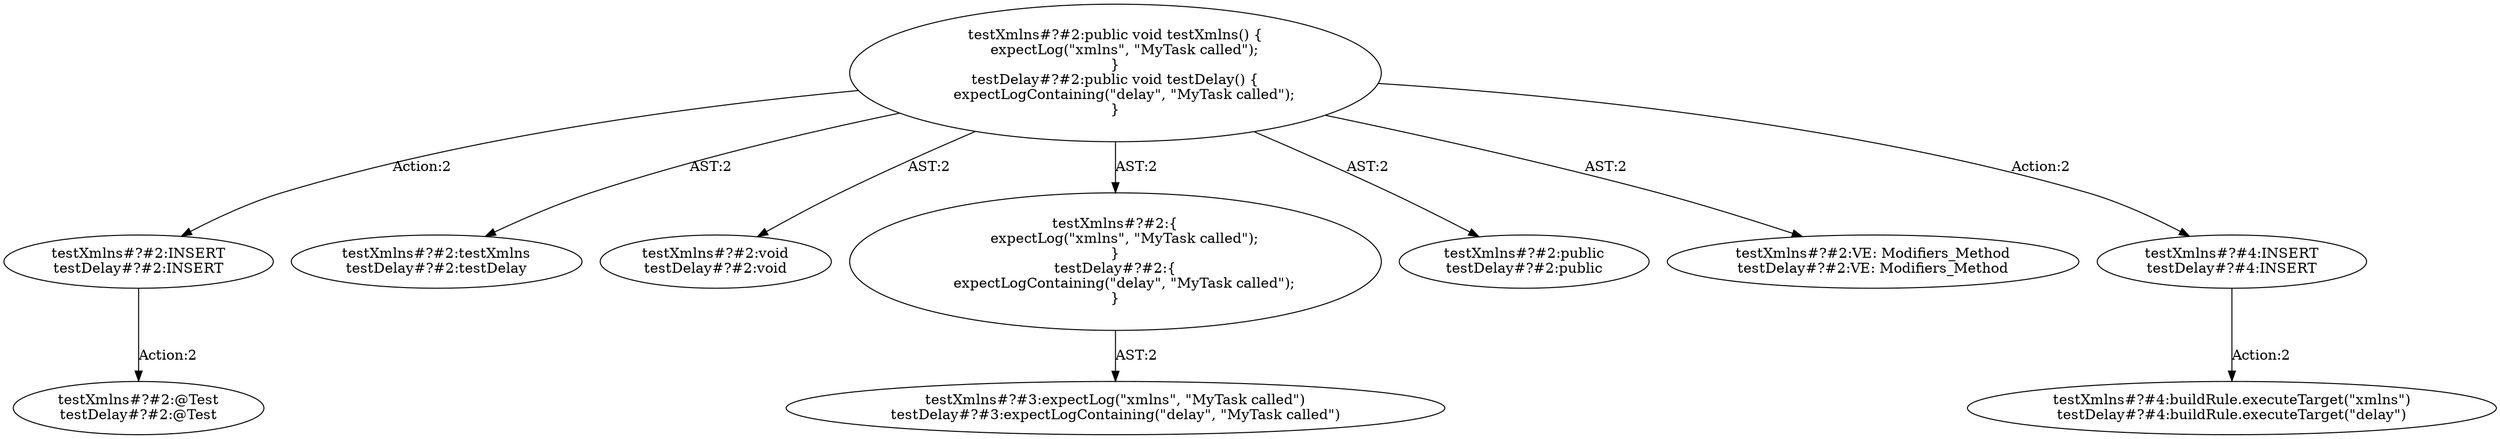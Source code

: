 digraph "Pattern" {
0 [label="testXmlns#?#2:INSERT
testDelay#?#2:INSERT" shape=ellipse]
1 [label="testXmlns#?#2:public void testXmlns() \{
    expectLog(\"xmlns\", \"MyTask called\");
\}
testDelay#?#2:public void testDelay() \{
    expectLogContaining(\"delay\", \"MyTask called\");
\}" shape=ellipse]
2 [label="testXmlns#?#2:testXmlns
testDelay#?#2:testDelay" shape=ellipse]
3 [label="testXmlns#?#2:void
testDelay#?#2:void" shape=ellipse]
4 [label="testXmlns#?#2:\{
    expectLog(\"xmlns\", \"MyTask called\");
\}
testDelay#?#2:\{
    expectLogContaining(\"delay\", \"MyTask called\");
\}" shape=ellipse]
5 [label="testXmlns#?#3:expectLog(\"xmlns\", \"MyTask called\")
testDelay#?#3:expectLogContaining(\"delay\", \"MyTask called\")" shape=ellipse]
6 [label="testXmlns#?#2:public
testDelay#?#2:public" shape=ellipse]
7 [label="testXmlns#?#2:VE: Modifiers_Method
testDelay#?#2:VE: Modifiers_Method" shape=ellipse]
8 [label="testXmlns#?#4:INSERT
testDelay#?#4:INSERT" shape=ellipse]
9 [label="testXmlns#?#4:buildRule.executeTarget(\"xmlns\")
testDelay#?#4:buildRule.executeTarget(\"delay\")" shape=ellipse]
10 [label="testXmlns#?#2:@Test
testDelay#?#2:@Test" shape=ellipse]
0 -> 10 [label="Action:2"];
1 -> 0 [label="Action:2"];
1 -> 2 [label="AST:2"];
1 -> 3 [label="AST:2"];
1 -> 4 [label="AST:2"];
1 -> 6 [label="AST:2"];
1 -> 7 [label="AST:2"];
1 -> 8 [label="Action:2"];
4 -> 5 [label="AST:2"];
8 -> 9 [label="Action:2"];
}